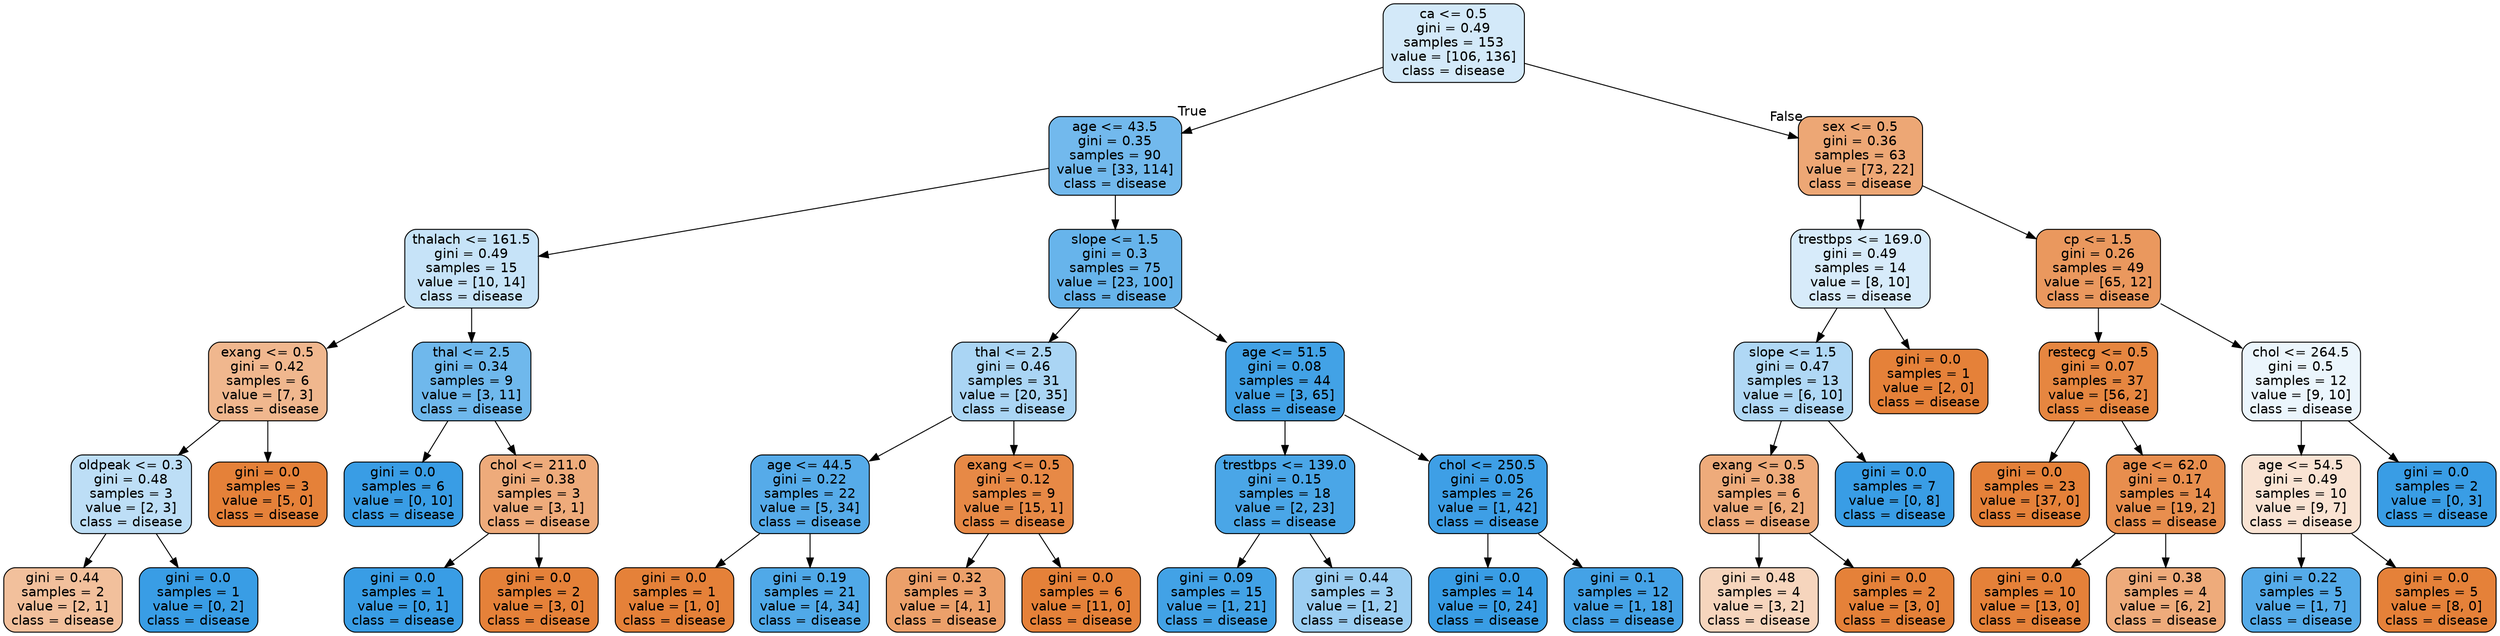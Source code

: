 digraph Tree {
node [shape=box, style="filled, rounded", color="black", fontname=helvetica] ;
edge [fontname=helvetica] ;
0 [label="ca <= 0.5\ngini = 0.49\nsamples = 153\nvalue = [106, 136]\nclass = disease", fillcolor="#d3e9f9"] ;
1 [label="age <= 43.5\ngini = 0.35\nsamples = 90\nvalue = [33, 114]\nclass = disease", fillcolor="#72b9ed"] ;
0 -> 1 [labeldistance=2.5, labelangle=45, headlabel="True"] ;
2 [label="thalach <= 161.5\ngini = 0.49\nsamples = 15\nvalue = [10, 14]\nclass = disease", fillcolor="#c6e3f8"] ;
1 -> 2 ;
3 [label="exang <= 0.5\ngini = 0.42\nsamples = 6\nvalue = [7, 3]\nclass = disease", fillcolor="#f0b78e"] ;
2 -> 3 ;
4 [label="oldpeak <= 0.3\ngini = 0.48\nsamples = 3\nvalue = [2, 3]\nclass = disease", fillcolor="#bddef6"] ;
3 -> 4 ;
5 [label="gini = 0.44\nsamples = 2\nvalue = [2, 1]\nclass = disease", fillcolor="#f2c09c"] ;
4 -> 5 ;
6 [label="gini = 0.0\nsamples = 1\nvalue = [0, 2]\nclass = disease", fillcolor="#399de5"] ;
4 -> 6 ;
7 [label="gini = 0.0\nsamples = 3\nvalue = [5, 0]\nclass = disease", fillcolor="#e58139"] ;
3 -> 7 ;
8 [label="thal <= 2.5\ngini = 0.34\nsamples = 9\nvalue = [3, 11]\nclass = disease", fillcolor="#6fb8ec"] ;
2 -> 8 ;
9 [label="gini = 0.0\nsamples = 6\nvalue = [0, 10]\nclass = disease", fillcolor="#399de5"] ;
8 -> 9 ;
10 [label="chol <= 211.0\ngini = 0.38\nsamples = 3\nvalue = [3, 1]\nclass = disease", fillcolor="#eeab7b"] ;
8 -> 10 ;
11 [label="gini = 0.0\nsamples = 1\nvalue = [0, 1]\nclass = disease", fillcolor="#399de5"] ;
10 -> 11 ;
12 [label="gini = 0.0\nsamples = 2\nvalue = [3, 0]\nclass = disease", fillcolor="#e58139"] ;
10 -> 12 ;
13 [label="slope <= 1.5\ngini = 0.3\nsamples = 75\nvalue = [23, 100]\nclass = disease", fillcolor="#67b4eb"] ;
1 -> 13 ;
14 [label="thal <= 2.5\ngini = 0.46\nsamples = 31\nvalue = [20, 35]\nclass = disease", fillcolor="#aad5f4"] ;
13 -> 14 ;
15 [label="age <= 44.5\ngini = 0.22\nsamples = 22\nvalue = [5, 34]\nclass = disease", fillcolor="#56abe9"] ;
14 -> 15 ;
16 [label="gini = 0.0\nsamples = 1\nvalue = [1, 0]\nclass = disease", fillcolor="#e58139"] ;
15 -> 16 ;
17 [label="gini = 0.19\nsamples = 21\nvalue = [4, 34]\nclass = disease", fillcolor="#50a9e8"] ;
15 -> 17 ;
18 [label="exang <= 0.5\ngini = 0.12\nsamples = 9\nvalue = [15, 1]\nclass = disease", fillcolor="#e78946"] ;
14 -> 18 ;
19 [label="gini = 0.32\nsamples = 3\nvalue = [4, 1]\nclass = disease", fillcolor="#eca06a"] ;
18 -> 19 ;
20 [label="gini = 0.0\nsamples = 6\nvalue = [11, 0]\nclass = disease", fillcolor="#e58139"] ;
18 -> 20 ;
21 [label="age <= 51.5\ngini = 0.08\nsamples = 44\nvalue = [3, 65]\nclass = disease", fillcolor="#42a2e6"] ;
13 -> 21 ;
22 [label="trestbps <= 139.0\ngini = 0.15\nsamples = 18\nvalue = [2, 23]\nclass = disease", fillcolor="#4aa6e7"] ;
21 -> 22 ;
23 [label="gini = 0.09\nsamples = 15\nvalue = [1, 21]\nclass = disease", fillcolor="#42a2e6"] ;
22 -> 23 ;
24 [label="gini = 0.44\nsamples = 3\nvalue = [1, 2]\nclass = disease", fillcolor="#9ccef2"] ;
22 -> 24 ;
25 [label="chol <= 250.5\ngini = 0.05\nsamples = 26\nvalue = [1, 42]\nclass = disease", fillcolor="#3e9fe6"] ;
21 -> 25 ;
26 [label="gini = 0.0\nsamples = 14\nvalue = [0, 24]\nclass = disease", fillcolor="#399de5"] ;
25 -> 26 ;
27 [label="gini = 0.1\nsamples = 12\nvalue = [1, 18]\nclass = disease", fillcolor="#44a2e6"] ;
25 -> 27 ;
28 [label="sex <= 0.5\ngini = 0.36\nsamples = 63\nvalue = [73, 22]\nclass = disease", fillcolor="#eda775"] ;
0 -> 28 [labeldistance=2.5, labelangle=-45, headlabel="False"] ;
29 [label="trestbps <= 169.0\ngini = 0.49\nsamples = 14\nvalue = [8, 10]\nclass = disease", fillcolor="#d7ebfa"] ;
28 -> 29 ;
30 [label="slope <= 1.5\ngini = 0.47\nsamples = 13\nvalue = [6, 10]\nclass = disease", fillcolor="#b0d8f5"] ;
29 -> 30 ;
31 [label="exang <= 0.5\ngini = 0.38\nsamples = 6\nvalue = [6, 2]\nclass = disease", fillcolor="#eeab7b"] ;
30 -> 31 ;
32 [label="gini = 0.48\nsamples = 4\nvalue = [3, 2]\nclass = disease", fillcolor="#f6d5bd"] ;
31 -> 32 ;
33 [label="gini = 0.0\nsamples = 2\nvalue = [3, 0]\nclass = disease", fillcolor="#e58139"] ;
31 -> 33 ;
34 [label="gini = 0.0\nsamples = 7\nvalue = [0, 8]\nclass = disease", fillcolor="#399de5"] ;
30 -> 34 ;
35 [label="gini = 0.0\nsamples = 1\nvalue = [2, 0]\nclass = disease", fillcolor="#e58139"] ;
29 -> 35 ;
36 [label="cp <= 1.5\ngini = 0.26\nsamples = 49\nvalue = [65, 12]\nclass = disease", fillcolor="#ea985e"] ;
28 -> 36 ;
37 [label="restecg <= 0.5\ngini = 0.07\nsamples = 37\nvalue = [56, 2]\nclass = disease", fillcolor="#e68640"] ;
36 -> 37 ;
38 [label="gini = 0.0\nsamples = 23\nvalue = [37, 0]\nclass = disease", fillcolor="#e58139"] ;
37 -> 38 ;
39 [label="age <= 62.0\ngini = 0.17\nsamples = 14\nvalue = [19, 2]\nclass = disease", fillcolor="#e88e4e"] ;
37 -> 39 ;
40 [label="gini = 0.0\nsamples = 10\nvalue = [13, 0]\nclass = disease", fillcolor="#e58139"] ;
39 -> 40 ;
41 [label="gini = 0.38\nsamples = 4\nvalue = [6, 2]\nclass = disease", fillcolor="#eeab7b"] ;
39 -> 41 ;
42 [label="chol <= 264.5\ngini = 0.5\nsamples = 12\nvalue = [9, 10]\nclass = disease", fillcolor="#ebf5fc"] ;
36 -> 42 ;
43 [label="age <= 54.5\ngini = 0.49\nsamples = 10\nvalue = [9, 7]\nclass = disease", fillcolor="#f9e3d3"] ;
42 -> 43 ;
44 [label="gini = 0.22\nsamples = 5\nvalue = [1, 7]\nclass = disease", fillcolor="#55abe9"] ;
43 -> 44 ;
45 [label="gini = 0.0\nsamples = 5\nvalue = [8, 0]\nclass = disease", fillcolor="#e58139"] ;
43 -> 45 ;
46 [label="gini = 0.0\nsamples = 2\nvalue = [0, 3]\nclass = disease", fillcolor="#399de5"] ;
42 -> 46 ;
}